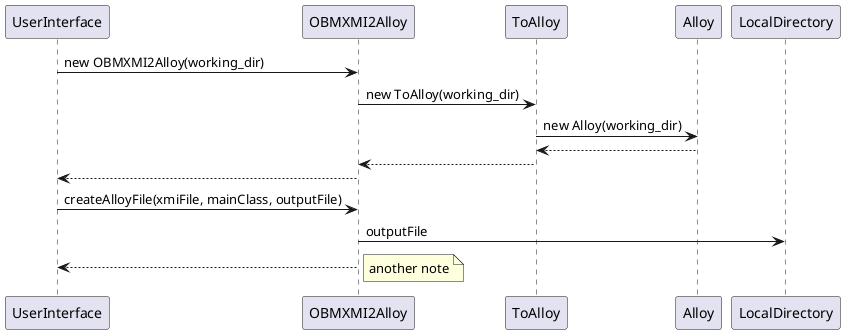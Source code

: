 @startuml
participant UserInterface [[https://ontological-behavior-modeling.github.io/tester/edu/gatech/gtri/obm/translator/alloy/userinterface/UserInterface.html]]
UserInterface -> OBMXMI2Alloy: new OBMXMI2Alloy(working_dir)
OBMXMI2Alloy -> ToAlloy: new ToAlloy(working_dir)
ToAlloy -> Alloy: new Alloy(working_dir)
Alloy --> ToAlloy
ToAlloy --> OBMXMI2Alloy
OBMXMI2Alloy --> UserInterface

UserInterface -> OBMXMI2Alloy: createAlloyFile(xmiFile, mainClass, outputFile)
OBMXMI2Alloy -> LocalDirectory: outputFile
OBMXMI2Alloy --> UserInterface
note right [[http://plantuml.com/start]] : another note
@enduml
